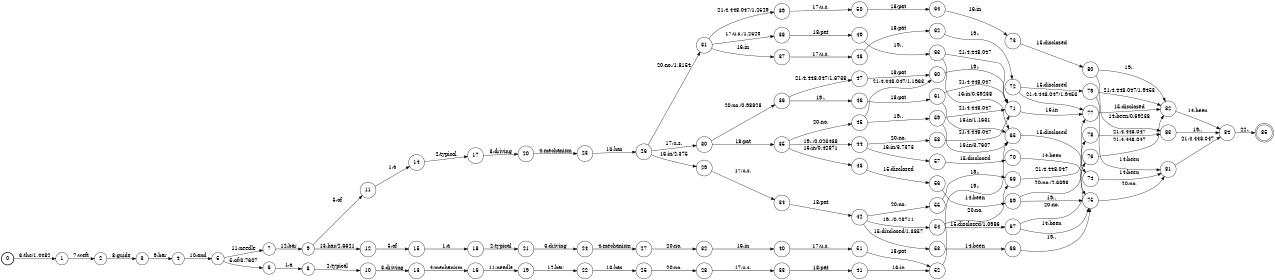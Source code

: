digraph FST {
rankdir = LR;
size = "8.5,11";
label = "";
center = 1;
orientation = Portrait;
ranksep = "0.4";
nodesep = "0.25";
0 [label = "0", shape = circle, style = bold, fontsize = 14]
	0 -> 1 [label = "6:the/1.4482", fontsize = 14];
1 [label = "1", shape = circle, style = solid, fontsize = 14]
	1 -> 2 [label = "7:weft", fontsize = 14];
2 [label = "2", shape = circle, style = solid, fontsize = 14]
	2 -> 3 [label = "8:guide", fontsize = 14];
3 [label = "3", shape = circle, style = solid, fontsize = 14]
	3 -> 4 [label = "9:bar", fontsize = 14];
4 [label = "4", shape = circle, style = solid, fontsize = 14]
	4 -> 5 [label = "10:and", fontsize = 14];
5 [label = "5", shape = circle, style = solid, fontsize = 14]
	5 -> 6 [label = "5:of/3.7607", fontsize = 14];
	5 -> 7 [label = "11:needle", fontsize = 14];
6 [label = "6", shape = circle, style = solid, fontsize = 14]
	6 -> 8 [label = "1:a", fontsize = 14];
7 [label = "7", shape = circle, style = solid, fontsize = 14]
	7 -> 9 [label = "12:bar", fontsize = 14];
8 [label = "8", shape = circle, style = solid, fontsize = 14]
	8 -> 10 [label = "2:typical", fontsize = 14];
9 [label = "9", shape = circle, style = solid, fontsize = 14]
	9 -> 11 [label = "5:of", fontsize = 14];
	9 -> 12 [label = "13:has/2.6621", fontsize = 14];
10 [label = "10", shape = circle, style = solid, fontsize = 14]
	10 -> 13 [label = "3:driving", fontsize = 14];
11 [label = "11", shape = circle, style = solid, fontsize = 14]
	11 -> 14 [label = "1:a", fontsize = 14];
12 [label = "12", shape = circle, style = solid, fontsize = 14]
	12 -> 15 [label = "5:of", fontsize = 14];
13 [label = "13", shape = circle, style = solid, fontsize = 14]
	13 -> 16 [label = "4:mechanism", fontsize = 14];
14 [label = "14", shape = circle, style = solid, fontsize = 14]
	14 -> 17 [label = "2:typical", fontsize = 14];
15 [label = "15", shape = circle, style = solid, fontsize = 14]
	15 -> 18 [label = "1:a", fontsize = 14];
16 [label = "16", shape = circle, style = solid, fontsize = 14]
	16 -> 19 [label = "11:needle", fontsize = 14];
17 [label = "17", shape = circle, style = solid, fontsize = 14]
	17 -> 20 [label = "3:driving", fontsize = 14];
18 [label = "18", shape = circle, style = solid, fontsize = 14]
	18 -> 21 [label = "2:typical", fontsize = 14];
19 [label = "19", shape = circle, style = solid, fontsize = 14]
	19 -> 22 [label = "12:bar", fontsize = 14];
20 [label = "20", shape = circle, style = solid, fontsize = 14]
	20 -> 23 [label = "4:mechanism", fontsize = 14];
21 [label = "21", shape = circle, style = solid, fontsize = 14]
	21 -> 24 [label = "3:driving", fontsize = 14];
22 [label = "22", shape = circle, style = solid, fontsize = 14]
	22 -> 25 [label = "13:has", fontsize = 14];
23 [label = "23", shape = circle, style = solid, fontsize = 14]
	23 -> 26 [label = "13:has", fontsize = 14];
24 [label = "24", shape = circle, style = solid, fontsize = 14]
	24 -> 27 [label = "4:mechanism", fontsize = 14];
25 [label = "25", shape = circle, style = solid, fontsize = 14]
	25 -> 28 [label = "20:no.", fontsize = 14];
26 [label = "26", shape = circle, style = solid, fontsize = 14]
	26 -> 29 [label = "16:in/2.375", fontsize = 14];
	26 -> 30 [label = "17:u.s.", fontsize = 14];
	26 -> 31 [label = "20:no./1.8154", fontsize = 14];
27 [label = "27", shape = circle, style = solid, fontsize = 14]
	27 -> 32 [label = "20:no.", fontsize = 14];
28 [label = "28", shape = circle, style = solid, fontsize = 14]
	28 -> 33 [label = "17:u.s.", fontsize = 14];
29 [label = "29", shape = circle, style = solid, fontsize = 14]
	29 -> 34 [label = "17:u.s.", fontsize = 14];
30 [label = "30", shape = circle, style = solid, fontsize = 14]
	30 -> 35 [label = "18:pat", fontsize = 14];
	30 -> 36 [label = "20:no./0.98828", fontsize = 14];
31 [label = "31", shape = circle, style = solid, fontsize = 14]
	31 -> 37 [label = "16:in", fontsize = 14];
	31 -> 38 [label = "17:u.s./1.2529", fontsize = 14];
	31 -> 39 [label = "21:4,448,047/1.2529", fontsize = 14];
32 [label = "32", shape = circle, style = solid, fontsize = 14]
	32 -> 40 [label = "16:in", fontsize = 14];
33 [label = "33", shape = circle, style = solid, fontsize = 14]
	33 -> 41 [label = "18:pat", fontsize = 14];
34 [label = "34", shape = circle, style = solid, fontsize = 14]
	34 -> 42 [label = "18:pat", fontsize = 14];
35 [label = "35", shape = circle, style = solid, fontsize = 14]
	35 -> 43 [label = "16:in/0.42871", fontsize = 14];
	35 -> 44 [label = "19:./0.023438", fontsize = 14];
	35 -> 45 [label = "20:no.", fontsize = 14];
36 [label = "36", shape = circle, style = solid, fontsize = 14]
	36 -> 46 [label = "19:.", fontsize = 14];
	36 -> 47 [label = "21:4,448,047/1.6738", fontsize = 14];
37 [label = "37", shape = circle, style = solid, fontsize = 14]
	37 -> 48 [label = "17:u.s.", fontsize = 14];
38 [label = "38", shape = circle, style = solid, fontsize = 14]
	38 -> 49 [label = "18:pat", fontsize = 14];
39 [label = "39", shape = circle, style = solid, fontsize = 14]
	39 -> 50 [label = "17:u.s.", fontsize = 14];
40 [label = "40", shape = circle, style = solid, fontsize = 14]
	40 -> 51 [label = "17:u.s.", fontsize = 14];
41 [label = "41", shape = circle, style = solid, fontsize = 14]
	41 -> 52 [label = "16:in", fontsize = 14];
42 [label = "42", shape = circle, style = solid, fontsize = 14]
	42 -> 53 [label = "15:disclosed/1.3857", fontsize = 14];
	42 -> 54 [label = "19:./0.28711", fontsize = 14];
	42 -> 55 [label = "20:no.", fontsize = 14];
43 [label = "43", shape = circle, style = solid, fontsize = 14]
	43 -> 56 [label = "15:disclosed", fontsize = 14];
44 [label = "44", shape = circle, style = solid, fontsize = 14]
	44 -> 57 [label = "16:in/3.7373", fontsize = 14];
	44 -> 58 [label = "20:no.", fontsize = 14];
45 [label = "45", shape = circle, style = solid, fontsize = 14]
	45 -> 59 [label = "19:.", fontsize = 14];
	45 -> 60 [label = "21:4,448,047/1.1963", fontsize = 14];
46 [label = "46", shape = circle, style = solid, fontsize = 14]
	46 -> 61 [label = "18:pat", fontsize = 14];
47 [label = "47", shape = circle, style = solid, fontsize = 14]
	47 -> 60 [label = "18:pat", fontsize = 14];
48 [label = "48", shape = circle, style = solid, fontsize = 14]
	48 -> 62 [label = "18:pat", fontsize = 14];
49 [label = "49", shape = circle, style = solid, fontsize = 14]
	49 -> 63 [label = "19:.", fontsize = 14];
50 [label = "50", shape = circle, style = solid, fontsize = 14]
	50 -> 64 [label = "18:pat", fontsize = 14];
51 [label = "51", shape = circle, style = solid, fontsize = 14]
	51 -> 52 [label = "18:pat", fontsize = 14];
52 [label = "52", shape = circle, style = solid, fontsize = 14]
	52 -> 65 [label = "19:.", fontsize = 14];
53 [label = "53", shape = circle, style = solid, fontsize = 14]
	53 -> 66 [label = "14:been", fontsize = 14];
54 [label = "54", shape = circle, style = solid, fontsize = 14]
	54 -> 67 [label = "15:disclosed/1.0986", fontsize = 14];
	54 -> 68 [label = "20:no.", fontsize = 14];
55 [label = "55", shape = circle, style = solid, fontsize = 14]
	55 -> 68 [label = "19:.", fontsize = 14];
56 [label = "56", shape = circle, style = solid, fontsize = 14]
	56 -> 69 [label = "14:been", fontsize = 14];
57 [label = "57", shape = circle, style = solid, fontsize = 14]
	57 -> 70 [label = "15:disclosed", fontsize = 14];
58 [label = "58", shape = circle, style = solid, fontsize = 14]
	58 -> 71 [label = "21:4,448,047", fontsize = 14];
59 [label = "59", shape = circle, style = solid, fontsize = 14]
	59 -> 65 [label = "16:in/3.7607", fontsize = 14];
	59 -> 71 [label = "21:4,448,047", fontsize = 14];
60 [label = "60", shape = circle, style = solid, fontsize = 14]
	60 -> 71 [label = "19:.", fontsize = 14];
61 [label = "61", shape = circle, style = solid, fontsize = 14]
	61 -> 65 [label = "16:in/1.1631", fontsize = 14];
	61 -> 71 [label = "21:4,448,047", fontsize = 14];
62 [label = "62", shape = circle, style = solid, fontsize = 14]
	62 -> 72 [label = "19:.", fontsize = 14];
63 [label = "63", shape = circle, style = solid, fontsize = 14]
	63 -> 65 [label = "16:in/0.69238", fontsize = 14];
	63 -> 71 [label = "21:4,448,047", fontsize = 14];
64 [label = "64", shape = circle, style = solid, fontsize = 14]
	64 -> 73 [label = "16:in", fontsize = 14];
65 [label = "65", shape = circle, style = solid, fontsize = 14]
	65 -> 74 [label = "15:disclosed", fontsize = 14];
66 [label = "66", shape = circle, style = solid, fontsize = 14]
	66 -> 75 [label = "19:.", fontsize = 14];
67 [label = "67", shape = circle, style = solid, fontsize = 14]
	67 -> 75 [label = "14:been", fontsize = 14];
	67 -> 76 [label = "20:no.", fontsize = 14];
68 [label = "68", shape = circle, style = solid, fontsize = 14]
	68 -> 77 [label = "21:4,448,047", fontsize = 14];
69 [label = "69", shape = circle, style = solid, fontsize = 14]
	69 -> 75 [label = "19:.", fontsize = 14];
	69 -> 78 [label = "20:no./2.6396", fontsize = 14];
70 [label = "70", shape = circle, style = solid, fontsize = 14]
	70 -> 75 [label = "14:been", fontsize = 14];
71 [label = "71", shape = circle, style = solid, fontsize = 14]
	71 -> 77 [label = "16:in", fontsize = 14];
72 [label = "72", shape = circle, style = solid, fontsize = 14]
	72 -> 79 [label = "15:disclosed", fontsize = 14];
	72 -> 77 [label = "21:4,448,047/1.9453", fontsize = 14];
73 [label = "73", shape = circle, style = solid, fontsize = 14]
	73 -> 80 [label = "15:disclosed", fontsize = 14];
74 [label = "74", shape = circle, style = solid, fontsize = 14]
	74 -> 81 [label = "14:been", fontsize = 14];
75 [label = "75", shape = circle, style = solid, fontsize = 14]
	75 -> 81 [label = "20:no.", fontsize = 14];
76 [label = "76", shape = circle, style = solid, fontsize = 14]
	76 -> 82 [label = "21:4,448,047", fontsize = 14];
77 [label = "77", shape = circle, style = solid, fontsize = 14]
	77 -> 82 [label = "15:disclosed", fontsize = 14];
78 [label = "78", shape = circle, style = solid, fontsize = 14]
	78 -> 83 [label = "21:4,448,047", fontsize = 14];
79 [label = "79", shape = circle, style = solid, fontsize = 14]
	79 -> 81 [label = "14:been", fontsize = 14];
	79 -> 82 [label = "21:4,448,047/1.9453", fontsize = 14];
80 [label = "80", shape = circle, style = solid, fontsize = 14]
	80 -> 83 [label = "14:been/0.69238", fontsize = 14];
	80 -> 82 [label = "19:.", fontsize = 14];
81 [label = "81", shape = circle, style = solid, fontsize = 14]
	81 -> 84 [label = "21:4,448,047", fontsize = 14];
82 [label = "82", shape = circle, style = solid, fontsize = 14]
	82 -> 84 [label = "14:been", fontsize = 14];
83 [label = "83", shape = circle, style = solid, fontsize = 14]
	83 -> 84 [label = "19:.", fontsize = 14];
84 [label = "84", shape = circle, style = solid, fontsize = 14]
	84 -> 85 [label = "22:.", fontsize = 14];
85 [label = "85", shape = doublecircle, style = solid, fontsize = 14]
}
